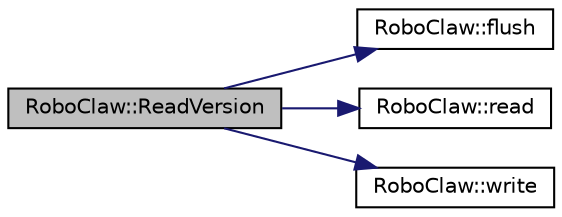 digraph "RoboClaw::ReadVersion"
{
 // LATEX_PDF_SIZE
  edge [fontname="Helvetica",fontsize="10",labelfontname="Helvetica",labelfontsize="10"];
  node [fontname="Helvetica",fontsize="10",shape=record];
  rankdir="LR";
  Node1 [label="RoboClaw::ReadVersion",height=0.2,width=0.4,color="black", fillcolor="grey75", style="filled", fontcolor="black",tooltip=" "];
  Node1 -> Node2 [color="midnightblue",fontsize="10",style="solid",fontname="Helvetica"];
  Node2 [label="RoboClaw::flush",height=0.2,width=0.4,color="black", fillcolor="white", style="filled",URL="$class_robo_claw.html#adf8fadba131ffe90d5c39435b4f78e50",tooltip=" "];
  Node1 -> Node3 [color="midnightblue",fontsize="10",style="solid",fontname="Helvetica"];
  Node3 [label="RoboClaw::read",height=0.2,width=0.4,color="black", fillcolor="white", style="filled",URL="$class_robo_claw.html#afb3ed64fea735e530a44bd4ef2e33113",tooltip=" "];
  Node1 -> Node4 [color="midnightblue",fontsize="10",style="solid",fontname="Helvetica"];
  Node4 [label="RoboClaw::write",height=0.2,width=0.4,color="black", fillcolor="white", style="filled",URL="$class_robo_claw.html#aa398d464992bd36b4e5953853011f642",tooltip=" "];
}
